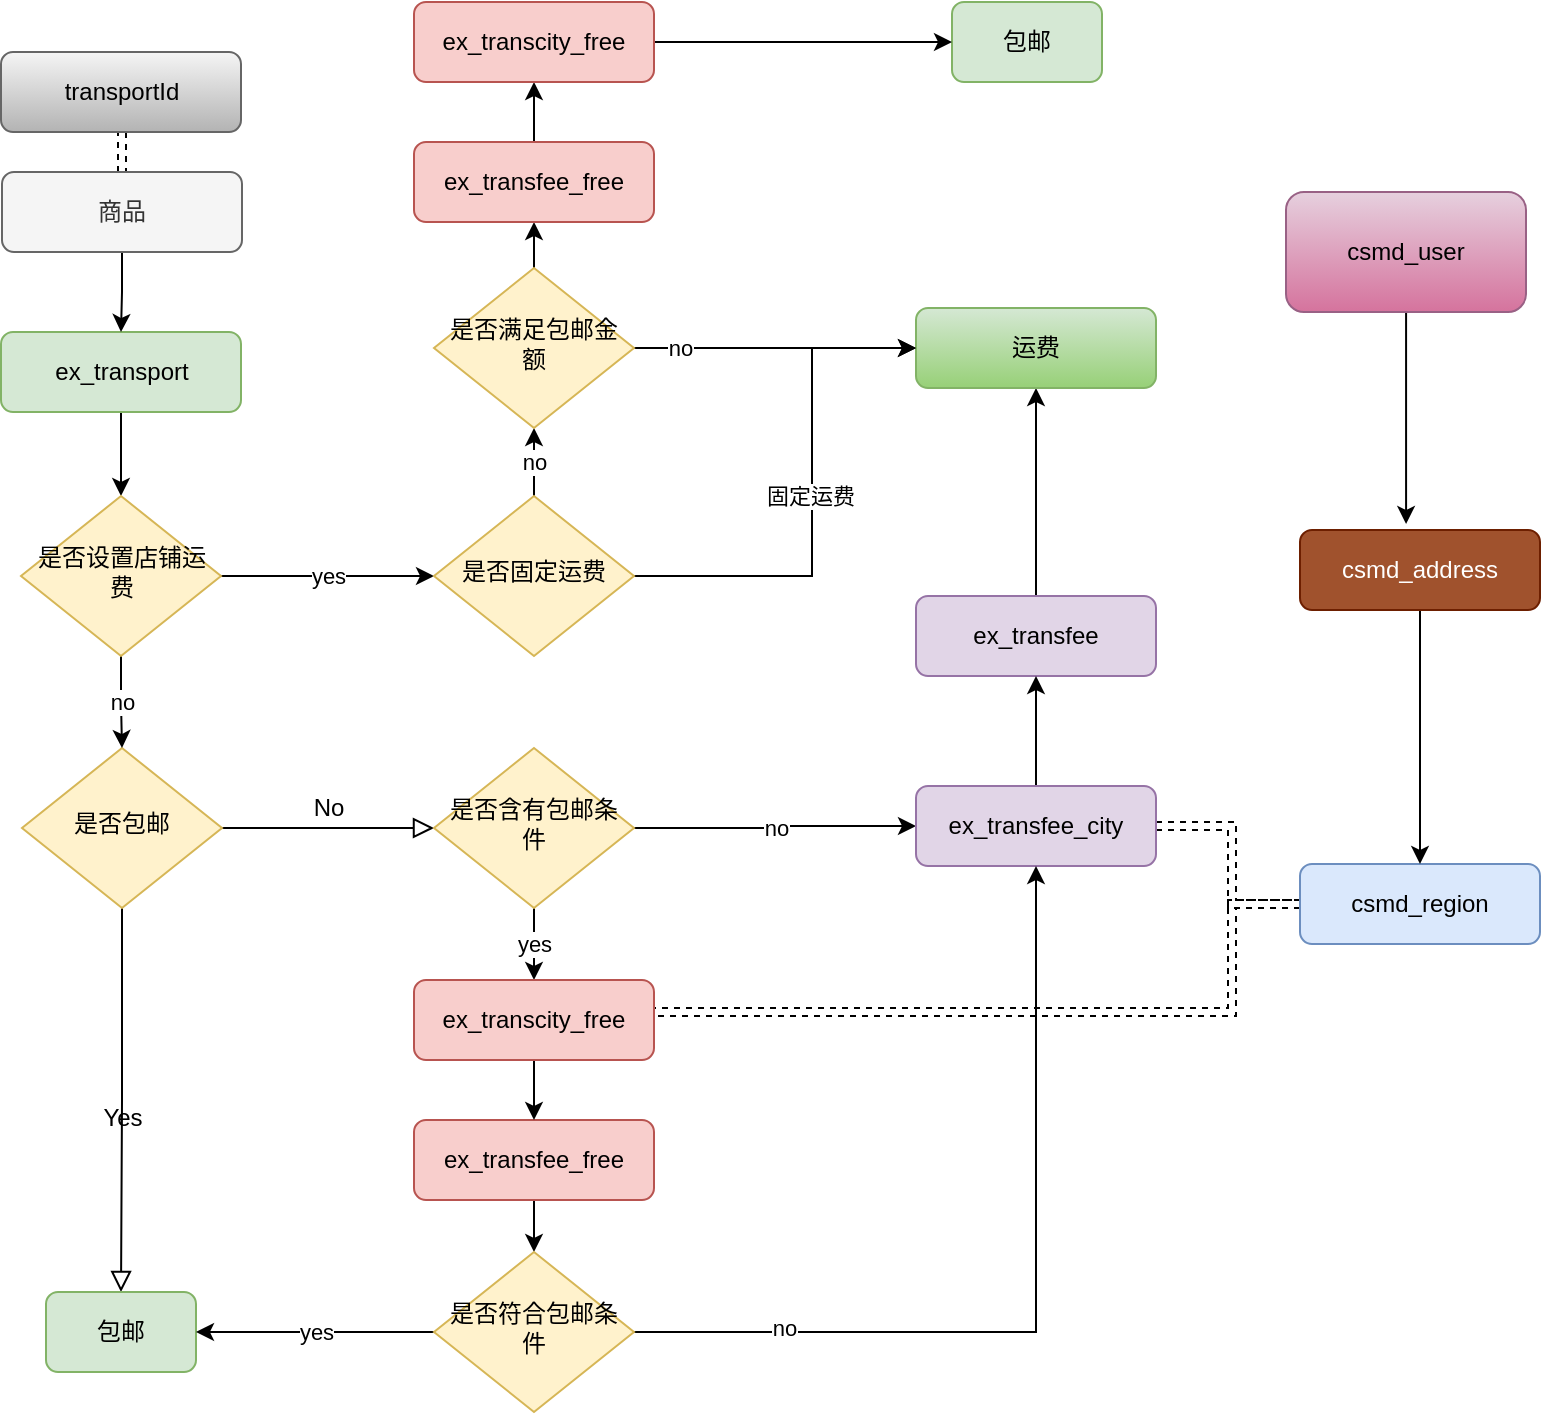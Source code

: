<mxfile version="13.6.2" type="github" pages="2">
  <diagram id="C5RBs43oDa-KdzZeNtuy" name="运费模样">
    <mxGraphModel dx="1422" dy="713" grid="1" gridSize="10" guides="1" tooltips="1" connect="1" arrows="1" fold="1" page="1" pageScale="1" pageWidth="1169" pageHeight="1654" math="0" shadow="0">
      <root>
        <mxCell id="WIyWlLk6GJQsqaUBKTNV-0" />
        <mxCell id="WIyWlLk6GJQsqaUBKTNV-1" parent="WIyWlLk6GJQsqaUBKTNV-0" />
        <mxCell id="stCx9TEKh2jNsoe4EKCQ-95" style="edgeStyle=orthogonalEdgeStyle;rounded=0;orthogonalLoop=1;jettySize=auto;html=1;exitX=0.5;exitY=1;exitDx=0;exitDy=0;entryX=0.5;entryY=0;entryDx=0;entryDy=0;" parent="WIyWlLk6GJQsqaUBKTNV-1" source="WIyWlLk6GJQsqaUBKTNV-3" target="stCx9TEKh2jNsoe4EKCQ-87" edge="1">
          <mxGeometry relative="1" as="geometry" />
        </mxCell>
        <mxCell id="WIyWlLk6GJQsqaUBKTNV-3" value="ex_transport" style="rounded=1;whiteSpace=wrap;html=1;fontSize=12;glass=0;strokeWidth=1;shadow=0;fillColor=#d5e8d4;strokeColor=#82b366;" parent="WIyWlLk6GJQsqaUBKTNV-1" vertex="1">
          <mxGeometry x="184.5" y="195" width="120" height="40" as="geometry" />
        </mxCell>
        <mxCell id="WIyWlLk6GJQsqaUBKTNV-4" value="Yes" style="rounded=0;html=1;jettySize=auto;orthogonalLoop=1;fontSize=12;endArrow=block;endFill=0;endSize=8;strokeWidth=1;shadow=0;labelBackgroundColor=none;edgeStyle=orthogonalEdgeStyle;entryX=0.5;entryY=0;entryDx=0;entryDy=0;" parent="WIyWlLk6GJQsqaUBKTNV-1" source="WIyWlLk6GJQsqaUBKTNV-6" target="WIyWlLk6GJQsqaUBKTNV-11" edge="1">
          <mxGeometry x="0.091" relative="1" as="geometry">
            <mxPoint as="offset" />
            <mxPoint x="245" y="465" as="targetPoint" />
          </mxGeometry>
        </mxCell>
        <mxCell id="WIyWlLk6GJQsqaUBKTNV-5" value="No" style="edgeStyle=orthogonalEdgeStyle;rounded=0;html=1;jettySize=auto;orthogonalLoop=1;fontSize=12;endArrow=block;endFill=0;endSize=8;strokeWidth=1;shadow=0;labelBackgroundColor=none;entryX=0;entryY=0.5;entryDx=0;entryDy=0;" parent="WIyWlLk6GJQsqaUBKTNV-1" source="WIyWlLk6GJQsqaUBKTNV-6" target="WIyWlLk6GJQsqaUBKTNV-10" edge="1">
          <mxGeometry y="10" relative="1" as="geometry">
            <mxPoint as="offset" />
            <mxPoint x="325" y="431" as="targetPoint" />
          </mxGeometry>
        </mxCell>
        <mxCell id="WIyWlLk6GJQsqaUBKTNV-6" value="是否包邮" style="rhombus;whiteSpace=wrap;html=1;shadow=0;fontFamily=Helvetica;fontSize=12;align=center;strokeWidth=1;spacing=6;spacingTop=-4;fillColor=#fff2cc;strokeColor=#d6b656;" parent="WIyWlLk6GJQsqaUBKTNV-1" vertex="1">
          <mxGeometry x="195" y="403" width="100" height="80" as="geometry" />
        </mxCell>
        <mxCell id="stCx9TEKh2jNsoe4EKCQ-55" style="edgeStyle=orthogonalEdgeStyle;rounded=0;orthogonalLoop=1;jettySize=auto;html=1;exitX=0.5;exitY=0;exitDx=0;exitDy=0;entryX=0.5;entryY=1;entryDx=0;entryDy=0;" parent="WIyWlLk6GJQsqaUBKTNV-1" source="WIyWlLk6GJQsqaUBKTNV-7" target="_SuiIOecB2PzD5mhdVLb-4" edge="1">
          <mxGeometry relative="1" as="geometry" />
        </mxCell>
        <mxCell id="WIyWlLk6GJQsqaUBKTNV-7" value="ex_transfee" style="rounded=1;whiteSpace=wrap;html=1;fontSize=12;glass=0;strokeWidth=1;shadow=0;fillColor=#e1d5e7;strokeColor=#9673a6;" parent="WIyWlLk6GJQsqaUBKTNV-1" vertex="1">
          <mxGeometry x="642" y="327" width="120" height="40" as="geometry" />
        </mxCell>
        <mxCell id="_SuiIOecB2PzD5mhdVLb-4" value="&lt;p&gt;运费&lt;/p&gt;" style="rounded=1;whiteSpace=wrap;html=1;fontSize=12;glass=0;strokeWidth=1;shadow=0;gradientColor=#97d077;fillColor=#d5e8d4;strokeColor=#82b366;" parent="WIyWlLk6GJQsqaUBKTNV-1" vertex="1">
          <mxGeometry x="642" y="183" width="120" height="40" as="geometry" />
        </mxCell>
        <mxCell id="stCx9TEKh2jNsoe4EKCQ-7" value="no" style="edgeStyle=orthogonalEdgeStyle;rounded=0;orthogonalLoop=1;jettySize=auto;html=1;exitX=1;exitY=0.5;exitDx=0;exitDy=0;entryX=0;entryY=0.5;entryDx=0;entryDy=0;" parent="WIyWlLk6GJQsqaUBKTNV-1" source="WIyWlLk6GJQsqaUBKTNV-10" target="_SuiIOecB2PzD5mhdVLb-20" edge="1">
          <mxGeometry relative="1" as="geometry" />
        </mxCell>
        <mxCell id="stCx9TEKh2jNsoe4EKCQ-68" value="yes" style="edgeStyle=orthogonalEdgeStyle;rounded=0;orthogonalLoop=1;jettySize=auto;html=1;exitX=0.5;exitY=1;exitDx=0;exitDy=0;entryX=0.5;entryY=0;entryDx=0;entryDy=0;" parent="WIyWlLk6GJQsqaUBKTNV-1" source="WIyWlLk6GJQsqaUBKTNV-10" target="_SuiIOecB2PzD5mhdVLb-21" edge="1">
          <mxGeometry relative="1" as="geometry" />
        </mxCell>
        <mxCell id="WIyWlLk6GJQsqaUBKTNV-10" value="是否含有包邮条件" style="rhombus;whiteSpace=wrap;html=1;shadow=0;fontFamily=Helvetica;fontSize=12;align=center;strokeWidth=1;spacing=6;spacingTop=-4;fillColor=#fff2cc;strokeColor=#d6b656;" parent="WIyWlLk6GJQsqaUBKTNV-1" vertex="1">
          <mxGeometry x="401" y="403" width="100" height="80" as="geometry" />
        </mxCell>
        <mxCell id="WIyWlLk6GJQsqaUBKTNV-11" value="包邮" style="rounded=1;whiteSpace=wrap;html=1;fontSize=12;glass=0;strokeWidth=1;shadow=0;fillColor=#d5e8d4;strokeColor=#82b366;" parent="WIyWlLk6GJQsqaUBKTNV-1" vertex="1">
          <mxGeometry x="207" y="675" width="75" height="40" as="geometry" />
        </mxCell>
        <mxCell id="stCx9TEKh2jNsoe4EKCQ-70" style="edgeStyle=orthogonalEdgeStyle;rounded=0;orthogonalLoop=1;jettySize=auto;html=1;exitX=0.5;exitY=1;exitDx=0;exitDy=0;entryX=0.5;entryY=0;entryDx=0;entryDy=0;" parent="WIyWlLk6GJQsqaUBKTNV-1" source="WIyWlLk6GJQsqaUBKTNV-12" target="stCx9TEKh2jNsoe4EKCQ-60" edge="1">
          <mxGeometry relative="1" as="geometry" />
        </mxCell>
        <mxCell id="WIyWlLk6GJQsqaUBKTNV-12" value="ex_transfee_free" style="rounded=1;whiteSpace=wrap;html=1;fontSize=12;glass=0;strokeWidth=1;shadow=0;fillColor=#f8cecc;strokeColor=#b85450;" parent="WIyWlLk6GJQsqaUBKTNV-1" vertex="1">
          <mxGeometry x="391" y="589" width="120" height="40" as="geometry" />
        </mxCell>
        <mxCell id="_SuiIOecB2PzD5mhdVLb-3" value="" style="edgeStyle=orthogonalEdgeStyle;rounded=0;orthogonalLoop=1;jettySize=auto;html=1;fontSize=12;shape=link;dashed=1;" parent="WIyWlLk6GJQsqaUBKTNV-1" source="_SuiIOecB2PzD5mhdVLb-0" target="_SuiIOecB2PzD5mhdVLb-2" edge="1">
          <mxGeometry relative="1" as="geometry" />
        </mxCell>
        <mxCell id="stCx9TEKh2jNsoe4EKCQ-94" style="edgeStyle=orthogonalEdgeStyle;rounded=0;orthogonalLoop=1;jettySize=auto;html=1;exitX=0.5;exitY=1;exitDx=0;exitDy=0;" parent="WIyWlLk6GJQsqaUBKTNV-1" source="_SuiIOecB2PzD5mhdVLb-0" target="WIyWlLk6GJQsqaUBKTNV-3" edge="1">
          <mxGeometry relative="1" as="geometry" />
        </mxCell>
        <mxCell id="_SuiIOecB2PzD5mhdVLb-0" value="商品" style="rounded=1;whiteSpace=wrap;html=1;fontSize=12;glass=0;strokeWidth=1;shadow=0;fillColor=#f5f5f5;strokeColor=#666666;fontColor=#333333;" parent="WIyWlLk6GJQsqaUBKTNV-1" vertex="1">
          <mxGeometry x="185" y="115" width="120" height="40" as="geometry" />
        </mxCell>
        <mxCell id="_SuiIOecB2PzD5mhdVLb-2" value="transportId" style="rounded=1;whiteSpace=wrap;html=1;fontSize=12;glass=0;strokeWidth=1;shadow=0;gradientColor=#b3b3b3;fillColor=#f5f5f5;strokeColor=#666666;" parent="WIyWlLk6GJQsqaUBKTNV-1" vertex="1">
          <mxGeometry x="184.5" y="55" width="120" height="40" as="geometry" />
        </mxCell>
        <mxCell id="_SuiIOecB2PzD5mhdVLb-9" style="edgeStyle=orthogonalEdgeStyle;rounded=0;orthogonalLoop=1;jettySize=auto;html=1;entryX=1;entryY=0.5;entryDx=0;entryDy=0;fontSize=12;dashed=1;shape=link;" parent="WIyWlLk6GJQsqaUBKTNV-1" source="_SuiIOecB2PzD5mhdVLb-8" target="_SuiIOecB2PzD5mhdVLb-20" edge="1">
          <mxGeometry relative="1" as="geometry">
            <mxPoint x="762" y="421" as="targetPoint" />
            <Array as="points">
              <mxPoint x="800" y="481" />
              <mxPoint x="800" y="442" />
            </Array>
          </mxGeometry>
        </mxCell>
        <mxCell id="stCx9TEKh2jNsoe4EKCQ-81" style="edgeStyle=orthogonalEdgeStyle;shape=link;rounded=0;orthogonalLoop=1;jettySize=auto;html=1;exitX=0;exitY=0.5;exitDx=0;exitDy=0;entryX=1;entryY=0.5;entryDx=0;entryDy=0;dashed=1;" parent="WIyWlLk6GJQsqaUBKTNV-1" source="_SuiIOecB2PzD5mhdVLb-8" target="_SuiIOecB2PzD5mhdVLb-21" edge="1">
          <mxGeometry relative="1" as="geometry">
            <Array as="points">
              <mxPoint x="800" y="481" />
              <mxPoint x="800" y="535" />
            </Array>
          </mxGeometry>
        </mxCell>
        <mxCell id="_SuiIOecB2PzD5mhdVLb-8" value="csmd_region" style="rounded=1;whiteSpace=wrap;html=1;fontSize=12;glass=0;strokeWidth=1;shadow=0;fillColor=#dae8fc;strokeColor=#6c8ebf;" parent="WIyWlLk6GJQsqaUBKTNV-1" vertex="1">
          <mxGeometry x="834" y="461" width="120" height="40" as="geometry" />
        </mxCell>
        <mxCell id="stCx9TEKh2jNsoe4EKCQ-85" style="edgeStyle=orthogonalEdgeStyle;rounded=0;orthogonalLoop=1;jettySize=auto;html=1;exitX=0.5;exitY=0;exitDx=0;exitDy=0;entryX=0.5;entryY=1;entryDx=0;entryDy=0;" parent="WIyWlLk6GJQsqaUBKTNV-1" source="_SuiIOecB2PzD5mhdVLb-20" target="WIyWlLk6GJQsqaUBKTNV-7" edge="1">
          <mxGeometry relative="1" as="geometry" />
        </mxCell>
        <mxCell id="_SuiIOecB2PzD5mhdVLb-20" value="ex_transfee_city" style="rounded=1;whiteSpace=wrap;html=1;fontSize=12;glass=0;strokeWidth=1;shadow=0;fillColor=#e1d5e7;strokeColor=#9673a6;" parent="WIyWlLk6GJQsqaUBKTNV-1" vertex="1">
          <mxGeometry x="642" y="422" width="120" height="40" as="geometry" />
        </mxCell>
        <mxCell id="stCx9TEKh2jNsoe4EKCQ-69" style="edgeStyle=orthogonalEdgeStyle;rounded=0;orthogonalLoop=1;jettySize=auto;html=1;exitX=0.5;exitY=1;exitDx=0;exitDy=0;entryX=0.5;entryY=0;entryDx=0;entryDy=0;" parent="WIyWlLk6GJQsqaUBKTNV-1" source="_SuiIOecB2PzD5mhdVLb-21" target="WIyWlLk6GJQsqaUBKTNV-12" edge="1">
          <mxGeometry relative="1" as="geometry" />
        </mxCell>
        <mxCell id="_SuiIOecB2PzD5mhdVLb-21" value="ex_transcity_free" style="rounded=1;whiteSpace=wrap;html=1;fontSize=12;glass=0;strokeWidth=1;shadow=0;fillColor=#f8cecc;strokeColor=#b85450;" parent="WIyWlLk6GJQsqaUBKTNV-1" vertex="1">
          <mxGeometry x="391" y="519" width="120" height="40" as="geometry" />
        </mxCell>
        <mxCell id="stCx9TEKh2jNsoe4EKCQ-46" style="edgeStyle=orthogonalEdgeStyle;rounded=0;orthogonalLoop=1;jettySize=auto;html=1;exitX=0.5;exitY=1;exitDx=0;exitDy=0;" parent="WIyWlLk6GJQsqaUBKTNV-1" source="_SuiIOecB2PzD5mhdVLb-24" target="_SuiIOecB2PzD5mhdVLb-8" edge="1">
          <mxGeometry relative="1" as="geometry" />
        </mxCell>
        <mxCell id="_SuiIOecB2PzD5mhdVLb-24" value="csmd_address" style="rounded=1;whiteSpace=wrap;html=1;fontSize=12;glass=0;strokeWidth=1;shadow=0;fillColor=#a0522d;strokeColor=#6D1F00;fontColor=#ffffff;" parent="WIyWlLk6GJQsqaUBKTNV-1" vertex="1">
          <mxGeometry x="834" y="294" width="120" height="40" as="geometry" />
        </mxCell>
        <mxCell id="_SuiIOecB2PzD5mhdVLb-28" style="edgeStyle=orthogonalEdgeStyle;rounded=0;orthogonalLoop=1;jettySize=auto;html=1;entryX=0.442;entryY=-0.075;entryDx=0;entryDy=0;entryPerimeter=0;fontSize=12;" parent="WIyWlLk6GJQsqaUBKTNV-1" source="_SuiIOecB2PzD5mhdVLb-27" target="_SuiIOecB2PzD5mhdVLb-24" edge="1">
          <mxGeometry relative="1" as="geometry" />
        </mxCell>
        <mxCell id="_SuiIOecB2PzD5mhdVLb-27" value="csmd_user" style="rounded=1;whiteSpace=wrap;html=1;gradientColor=#d5739d;fillColor=#e6d0de;strokeColor=#996185;fontSize=12;" parent="WIyWlLk6GJQsqaUBKTNV-1" vertex="1">
          <mxGeometry x="827" y="125" width="120" height="60" as="geometry" />
        </mxCell>
        <mxCell id="_SuiIOecB2PzD5mhdVLb-16" value="yes" style="text;html=1;align=center;verticalAlign=middle;resizable=0;points=[];autosize=1;fontSize=12;" parent="WIyWlLk6GJQsqaUBKTNV-1" vertex="1">
          <mxGeometry x="461" y="685" width="30" height="20" as="geometry" />
        </mxCell>
        <mxCell id="stCx9TEKh2jNsoe4EKCQ-72" value="yes" style="edgeStyle=orthogonalEdgeStyle;rounded=0;orthogonalLoop=1;jettySize=auto;html=1;exitX=0;exitY=0.5;exitDx=0;exitDy=0;entryX=1;entryY=0.5;entryDx=0;entryDy=0;" parent="WIyWlLk6GJQsqaUBKTNV-1" source="stCx9TEKh2jNsoe4EKCQ-60" target="WIyWlLk6GJQsqaUBKTNV-11" edge="1">
          <mxGeometry relative="1" as="geometry" />
        </mxCell>
        <mxCell id="stCx9TEKh2jNsoe4EKCQ-83" style="edgeStyle=orthogonalEdgeStyle;rounded=0;orthogonalLoop=1;jettySize=auto;html=1;exitX=1;exitY=0.5;exitDx=0;exitDy=0;entryX=0.5;entryY=1;entryDx=0;entryDy=0;" parent="WIyWlLk6GJQsqaUBKTNV-1" source="stCx9TEKh2jNsoe4EKCQ-60" target="_SuiIOecB2PzD5mhdVLb-20" edge="1">
          <mxGeometry relative="1" as="geometry" />
        </mxCell>
        <mxCell id="stCx9TEKh2jNsoe4EKCQ-84" value="no" style="edgeLabel;html=1;align=center;verticalAlign=middle;resizable=0;points=[];" parent="stCx9TEKh2jNsoe4EKCQ-83" vertex="1" connectable="0">
          <mxGeometry x="-0.654" y="2" relative="1" as="geometry">
            <mxPoint as="offset" />
          </mxGeometry>
        </mxCell>
        <mxCell id="stCx9TEKh2jNsoe4EKCQ-60" value="是否符合包邮条件" style="rhombus;whiteSpace=wrap;html=1;shadow=0;fontFamily=Helvetica;fontSize=12;align=center;strokeWidth=1;spacing=6;spacingTop=-4;fillColor=#fff2cc;strokeColor=#d6b656;" parent="WIyWlLk6GJQsqaUBKTNV-1" vertex="1">
          <mxGeometry x="401" y="655" width="100" height="80" as="geometry" />
        </mxCell>
        <mxCell id="stCx9TEKh2jNsoe4EKCQ-96" value="no" style="edgeStyle=orthogonalEdgeStyle;rounded=0;orthogonalLoop=1;jettySize=auto;html=1;exitX=0.5;exitY=1;exitDx=0;exitDy=0;entryX=0.5;entryY=0;entryDx=0;entryDy=0;" parent="WIyWlLk6GJQsqaUBKTNV-1" source="stCx9TEKh2jNsoe4EKCQ-87" target="WIyWlLk6GJQsqaUBKTNV-6" edge="1">
          <mxGeometry relative="1" as="geometry" />
        </mxCell>
        <mxCell id="stCx9TEKh2jNsoe4EKCQ-122" value="yes" style="edgeStyle=orthogonalEdgeStyle;rounded=0;orthogonalLoop=1;jettySize=auto;html=1;exitX=1;exitY=0.5;exitDx=0;exitDy=0;" parent="WIyWlLk6GJQsqaUBKTNV-1" source="stCx9TEKh2jNsoe4EKCQ-87" target="stCx9TEKh2jNsoe4EKCQ-98" edge="1">
          <mxGeometry relative="1" as="geometry" />
        </mxCell>
        <mxCell id="stCx9TEKh2jNsoe4EKCQ-87" value="是否设置店铺运费" style="rhombus;whiteSpace=wrap;html=1;shadow=0;fontFamily=Helvetica;fontSize=12;align=center;strokeWidth=1;spacing=6;spacingTop=-4;fillColor=#fff2cc;strokeColor=#d6b656;" parent="WIyWlLk6GJQsqaUBKTNV-1" vertex="1">
          <mxGeometry x="194.5" y="277" width="100" height="80" as="geometry" />
        </mxCell>
        <mxCell id="stCx9TEKh2jNsoe4EKCQ-103" style="edgeStyle=orthogonalEdgeStyle;rounded=0;orthogonalLoop=1;jettySize=auto;html=1;exitX=1;exitY=0.5;exitDx=0;exitDy=0;entryX=0;entryY=0.5;entryDx=0;entryDy=0;" parent="WIyWlLk6GJQsqaUBKTNV-1" source="stCx9TEKh2jNsoe4EKCQ-98" target="_SuiIOecB2PzD5mhdVLb-4" edge="1">
          <mxGeometry relative="1" as="geometry">
            <mxPoint x="407" y="258" as="sourcePoint" />
            <Array as="points">
              <mxPoint x="590" y="317" />
              <mxPoint x="590" y="203" />
            </Array>
          </mxGeometry>
        </mxCell>
        <mxCell id="stCx9TEKh2jNsoe4EKCQ-104" value="固定运费" style="edgeLabel;html=1;align=center;verticalAlign=middle;resizable=0;points=[];" parent="stCx9TEKh2jNsoe4EKCQ-103" vertex="1" connectable="0">
          <mxGeometry x="0.01" y="1" relative="1" as="geometry">
            <mxPoint as="offset" />
          </mxGeometry>
        </mxCell>
        <mxCell id="stCx9TEKh2jNsoe4EKCQ-108" value="no" style="edgeStyle=orthogonalEdgeStyle;rounded=0;orthogonalLoop=1;jettySize=auto;html=1;exitX=0.5;exitY=0;exitDx=0;exitDy=0;entryX=0.5;entryY=1;entryDx=0;entryDy=0;" parent="WIyWlLk6GJQsqaUBKTNV-1" source="stCx9TEKh2jNsoe4EKCQ-98" target="stCx9TEKh2jNsoe4EKCQ-106" edge="1">
          <mxGeometry relative="1" as="geometry">
            <Array as="points">
              <mxPoint x="451" y="257" />
              <mxPoint x="451" y="257" />
            </Array>
          </mxGeometry>
        </mxCell>
        <mxCell id="stCx9TEKh2jNsoe4EKCQ-98" value="是否固定运费" style="rhombus;whiteSpace=wrap;html=1;shadow=0;fontFamily=Helvetica;fontSize=12;align=center;strokeWidth=1;spacing=6;spacingTop=-4;fillColor=#fff2cc;strokeColor=#d6b656;" parent="WIyWlLk6GJQsqaUBKTNV-1" vertex="1">
          <mxGeometry x="401" y="277" width="100" height="80" as="geometry" />
        </mxCell>
        <mxCell id="stCx9TEKh2jNsoe4EKCQ-109" value="no" style="edgeStyle=orthogonalEdgeStyle;rounded=0;orthogonalLoop=1;jettySize=auto;html=1;exitX=1;exitY=0.5;exitDx=0;exitDy=0;entryX=0;entryY=0.5;entryDx=0;entryDy=0;" parent="WIyWlLk6GJQsqaUBKTNV-1" source="stCx9TEKh2jNsoe4EKCQ-106" target="_SuiIOecB2PzD5mhdVLb-4" edge="1">
          <mxGeometry x="-0.672" relative="1" as="geometry">
            <mxPoint x="540" y="258" as="sourcePoint" />
            <mxPoint as="offset" />
          </mxGeometry>
        </mxCell>
        <mxCell id="stCx9TEKh2jNsoe4EKCQ-119" style="edgeStyle=orthogonalEdgeStyle;rounded=0;orthogonalLoop=1;jettySize=auto;html=1;exitX=0.5;exitY=0;exitDx=0;exitDy=0;entryX=0.5;entryY=1;entryDx=0;entryDy=0;" parent="WIyWlLk6GJQsqaUBKTNV-1" source="stCx9TEKh2jNsoe4EKCQ-106" edge="1" target="stCx9TEKh2jNsoe4EKCQ-116">
          <mxGeometry relative="1" as="geometry">
            <mxPoint x="451" y="153" as="targetPoint" />
          </mxGeometry>
        </mxCell>
        <mxCell id="stCx9TEKh2jNsoe4EKCQ-106" value="是否满足包邮金额" style="rhombus;whiteSpace=wrap;html=1;shadow=0;fontFamily=Helvetica;fontSize=12;align=center;strokeWidth=1;spacing=6;spacingTop=-4;fillColor=#fff2cc;strokeColor=#d6b656;" parent="WIyWlLk6GJQsqaUBKTNV-1" vertex="1">
          <mxGeometry x="401" y="163" width="100" height="80" as="geometry" />
        </mxCell>
        <mxCell id="stCx9TEKh2jNsoe4EKCQ-111" value="包邮" style="rounded=1;whiteSpace=wrap;html=1;fontSize=12;glass=0;strokeWidth=1;shadow=0;fillColor=#d5e8d4;strokeColor=#82b366;" parent="WIyWlLk6GJQsqaUBKTNV-1" vertex="1">
          <mxGeometry x="660" y="30" width="75" height="40" as="geometry" />
        </mxCell>
        <mxCell id="stCx9TEKh2jNsoe4EKCQ-120" style="edgeStyle=orthogonalEdgeStyle;rounded=0;orthogonalLoop=1;jettySize=auto;html=1;exitX=0.5;exitY=0;exitDx=0;exitDy=0;entryX=0.5;entryY=1;entryDx=0;entryDy=0;" parent="WIyWlLk6GJQsqaUBKTNV-1" source="stCx9TEKh2jNsoe4EKCQ-116" target="stCx9TEKh2jNsoe4EKCQ-118" edge="1">
          <mxGeometry relative="1" as="geometry" />
        </mxCell>
        <mxCell id="stCx9TEKh2jNsoe4EKCQ-116" value="ex_transfee_free" style="rounded=1;whiteSpace=wrap;html=1;fontSize=12;glass=0;strokeWidth=1;shadow=0;fillColor=#f8cecc;strokeColor=#b85450;" parent="WIyWlLk6GJQsqaUBKTNV-1" vertex="1">
          <mxGeometry x="391" y="100" width="120" height="40" as="geometry" />
        </mxCell>
        <mxCell id="stCx9TEKh2jNsoe4EKCQ-121" style="edgeStyle=orthogonalEdgeStyle;rounded=0;orthogonalLoop=1;jettySize=auto;html=1;exitX=1;exitY=0.5;exitDx=0;exitDy=0;entryX=0;entryY=0.5;entryDx=0;entryDy=0;" parent="WIyWlLk6GJQsqaUBKTNV-1" source="stCx9TEKh2jNsoe4EKCQ-118" target="stCx9TEKh2jNsoe4EKCQ-111" edge="1">
          <mxGeometry relative="1" as="geometry" />
        </mxCell>
        <mxCell id="stCx9TEKh2jNsoe4EKCQ-118" value="ex_transcity_free" style="rounded=1;whiteSpace=wrap;html=1;fontSize=12;glass=0;strokeWidth=1;shadow=0;fillColor=#f8cecc;strokeColor=#b85450;" parent="WIyWlLk6GJQsqaUBKTNV-1" vertex="1">
          <mxGeometry x="391" y="30" width="120" height="40" as="geometry" />
        </mxCell>
      </root>
    </mxGraphModel>
  </diagram>
  <diagram id="4VCAa04i9LpqxK9unjZ2" name="Page-2">
    <mxGraphModel dx="1072" dy="792" grid="1" gridSize="10" guides="1" tooltips="1" connect="1" arrows="1" fold="1" page="1" pageScale="1" pageWidth="827" pageHeight="1169" math="0" shadow="0">
      <root>
        <mxCell id="AL0m4tZPE71rC8lOXm3i-0" />
        <mxCell id="AL0m4tZPE71rC8lOXm3i-1" parent="AL0m4tZPE71rC8lOXm3i-0" />
      </root>
    </mxGraphModel>
  </diagram>
</mxfile>
